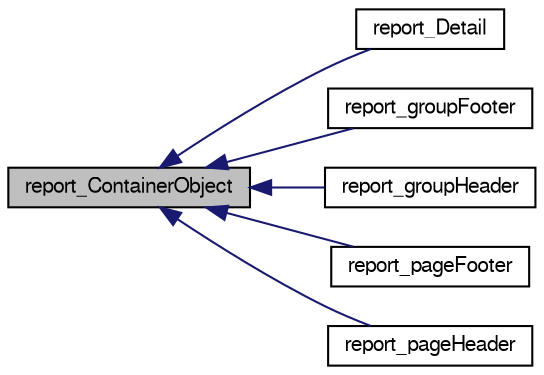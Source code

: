 digraph G
{
  edge [fontname="FreeSans",fontsize=10,labelfontname="FreeSans",labelfontsize=10];
  node [fontname="FreeSans",fontsize=10,shape=record];
  rankdir=LR;
  Node1 [label="report_ContainerObject",height=0.2,width=0.4,color="black", fillcolor="grey75", style="filled" fontcolor="black"];
  Node1 -> Node2 [dir=back,color="midnightblue",fontsize=10,style="solid",fontname="FreeSans"];
  Node2 [label="report_Detail",height=0.2,width=0.4,color="black", fillcolor="white", style="filled",URL="$classreport__Detail.html"];
  Node1 -> Node3 [dir=back,color="midnightblue",fontsize=10,style="solid",fontname="FreeSans"];
  Node3 [label="report_groupFooter",height=0.2,width=0.4,color="black", fillcolor="white", style="filled",URL="$classreport__groupFooter.html"];
  Node1 -> Node4 [dir=back,color="midnightblue",fontsize=10,style="solid",fontname="FreeSans"];
  Node4 [label="report_groupHeader",height=0.2,width=0.4,color="black", fillcolor="white", style="filled",URL="$classreport__groupHeader.html"];
  Node1 -> Node5 [dir=back,color="midnightblue",fontsize=10,style="solid",fontname="FreeSans"];
  Node5 [label="report_pageFooter",height=0.2,width=0.4,color="black", fillcolor="white", style="filled",URL="$classreport__pageFooter.html"];
  Node1 -> Node6 [dir=back,color="midnightblue",fontsize=10,style="solid",fontname="FreeSans"];
  Node6 [label="report_pageHeader",height=0.2,width=0.4,color="black", fillcolor="white", style="filled",URL="$classreport__pageHeader.html"];
}
